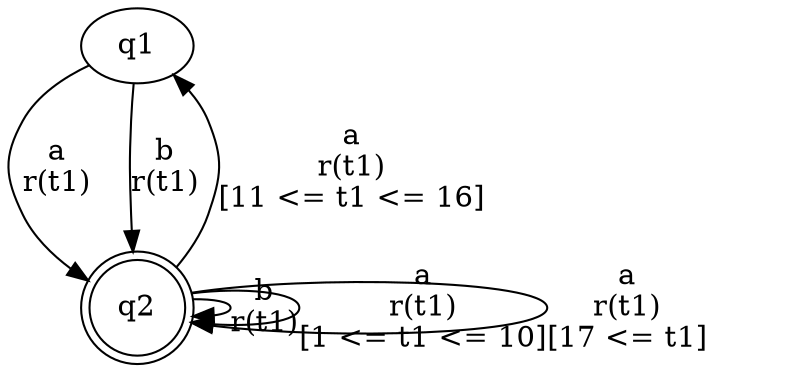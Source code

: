 digraph "tests_1/test22/solution200/solution" {
	q1[label=q1]
	q2[label=q2 shape=doublecircle]
	q1 -> q2[label="a\nr(t1)\n"]
	q2 -> q2[label="b\nr(t1)\n"]
	q2 -> q2[label="a\nr(t1)\n[1 <= t1 <= 10]"]
	q2 -> q1[label="a\nr(t1)\n[11 <= t1 <= 16]"]
	q2 -> q2[label="a\nr(t1)\n[17 <= t1]"]
	q1 -> q2[label="b\nr(t1)\n"]
}
